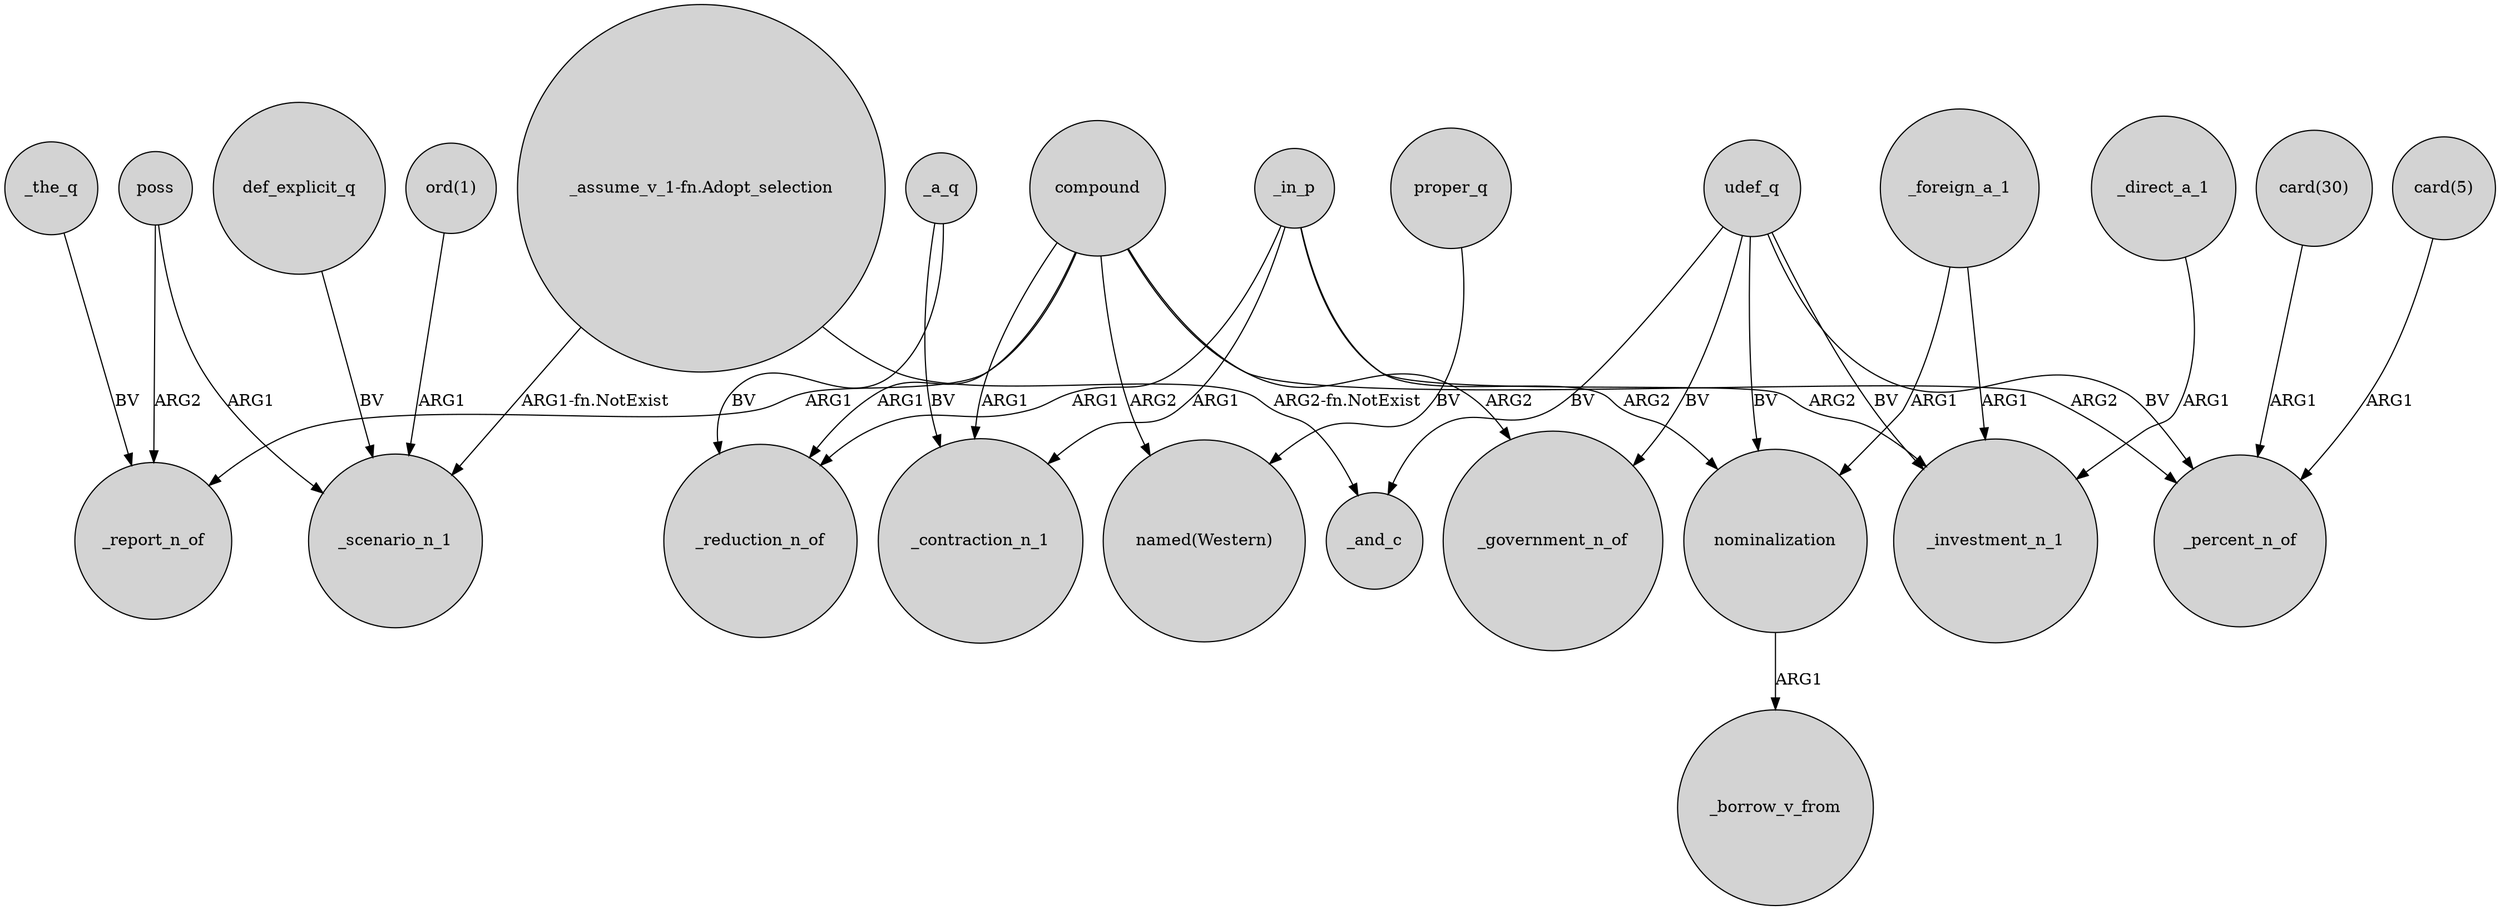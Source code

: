 digraph {
	node [shape=circle style=filled]
	compound -> _report_n_of [label=ARG1]
	compound -> _government_n_of [label=ARG2]
	udef_q -> _government_n_of [label=BV]
	_a_q -> _reduction_n_of [label=BV]
	_in_p -> _reduction_n_of [label=ARG1]
	_a_q -> _contraction_n_1 [label=BV]
	nominalization -> _borrow_v_from [label=ARG1]
	_foreign_a_1 -> nominalization [label=ARG1]
	compound -> _contraction_n_1 [label=ARG1]
	"card(30)" -> _percent_n_of [label=ARG1]
	poss -> _report_n_of [label=ARG2]
	compound -> _percent_n_of [label=ARG2]
	_in_p -> _contraction_n_1 [label=ARG1]
	"_assume_v_1-fn.Adopt_selection" -> _and_c [label="ARG2-fn.NotExist"]
	_in_p -> _investment_n_1 [label=ARG2]
	_the_q -> _report_n_of [label=BV]
	"card(5)" -> _percent_n_of [label=ARG1]
	compound -> _reduction_n_of [label=ARG1]
	udef_q -> nominalization [label=BV]
	proper_q -> "named(Western)" [label=BV]
	_foreign_a_1 -> _investment_n_1 [label=ARG1]
	"_assume_v_1-fn.Adopt_selection" -> _scenario_n_1 [label="ARG1-fn.NotExist"]
	udef_q -> _investment_n_1 [label=BV]
	poss -> _scenario_n_1 [label=ARG1]
	udef_q -> _percent_n_of [label=BV]
	_in_p -> nominalization [label=ARG2]
	udef_q -> _and_c [label=BV]
	_direct_a_1 -> _investment_n_1 [label=ARG1]
	"ord(1)" -> _scenario_n_1 [label=ARG1]
	compound -> "named(Western)" [label=ARG2]
	def_explicit_q -> _scenario_n_1 [label=BV]
}
